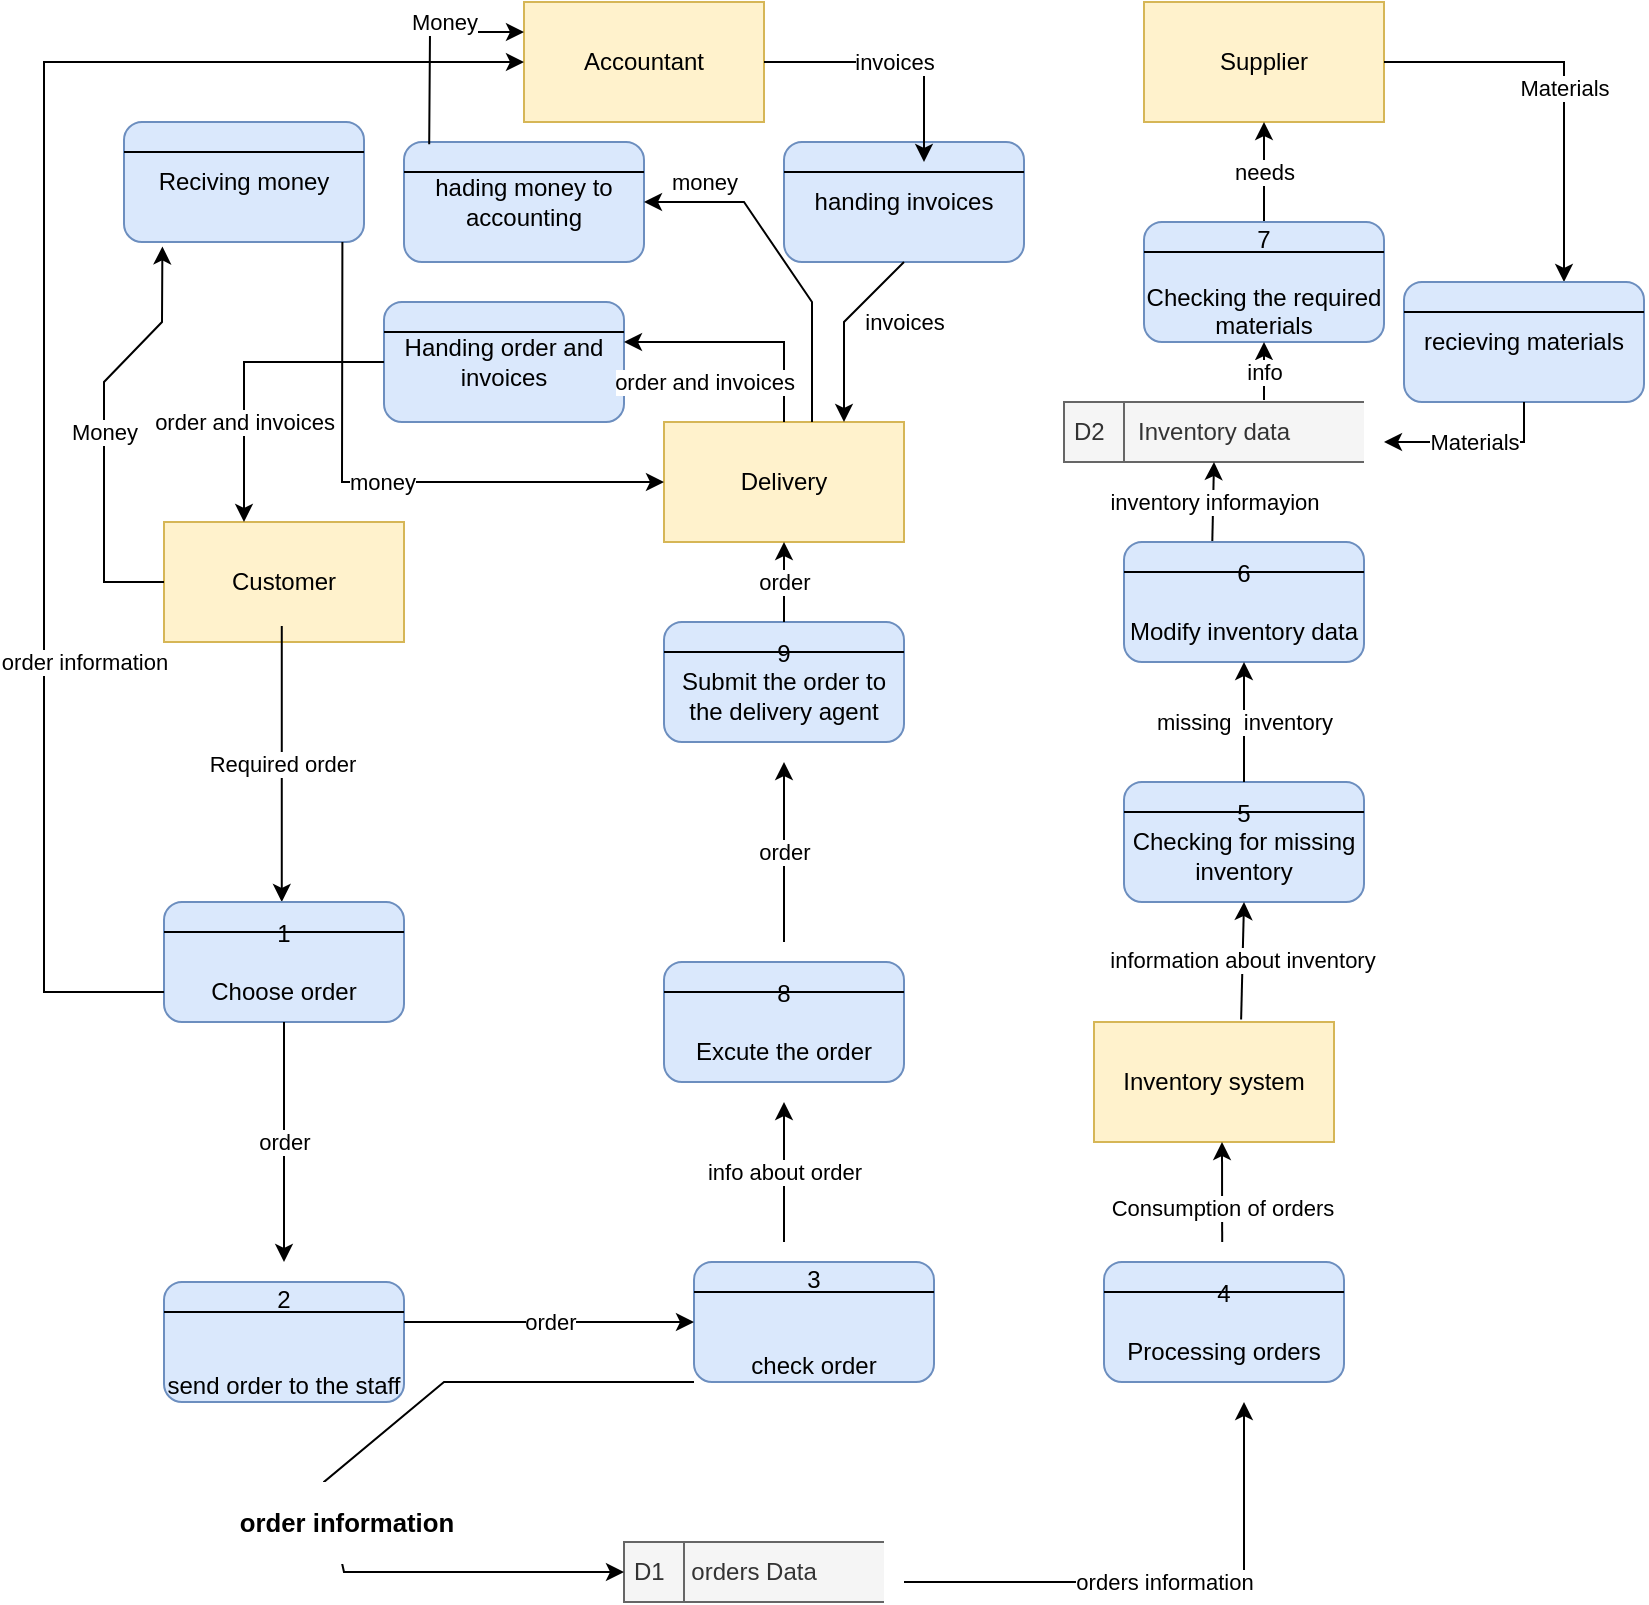 <mxfile version="24.7.17">
  <diagram name="Page-1" id="RF8mcnZq7JSvOOZZPd_F">
    <mxGraphModel dx="1134" dy="741" grid="1" gridSize="10" guides="1" tooltips="1" connect="1" arrows="1" fold="1" page="1" pageScale="1" pageWidth="850" pageHeight="1100" math="0" shadow="0">
      <root>
        <mxCell id="0" />
        <mxCell id="1" parent="0" />
        <mxCell id="FUfTJd3P4cUJcIZCIqc--5" style="edgeStyle=orthogonalEdgeStyle;rounded=0;orthogonalLoop=1;jettySize=auto;html=1;exitX=0.5;exitY=1;exitDx=0;exitDy=0;" parent="1" edge="1">
          <mxGeometry relative="1" as="geometry">
            <mxPoint x="389.0" y="280" as="sourcePoint" />
            <mxPoint x="389.0" y="280" as="targetPoint" />
          </mxGeometry>
        </mxCell>
        <mxCell id="FUfTJd3P4cUJcIZCIqc--6" value="Customer" style="rounded=0;whiteSpace=wrap;html=1;fillColor=#fff2cc;strokeColor=#d6b656;" parent="1" vertex="1">
          <mxGeometry x="100" y="270" width="120" height="60" as="geometry" />
        </mxCell>
        <mxCell id="FUfTJd3P4cUJcIZCIqc--7" value="Supplier" style="rounded=0;whiteSpace=wrap;html=1;fillColor=#fff2cc;strokeColor=#d6b656;" parent="1" vertex="1">
          <mxGeometry x="590" y="10" width="120" height="60" as="geometry" />
        </mxCell>
        <mxCell id="FUfTJd3P4cUJcIZCIqc--8" value="Accountant" style="rounded=0;whiteSpace=wrap;html=1;fillColor=#fff2cc;strokeColor=#d6b656;" parent="1" vertex="1">
          <mxGeometry x="280" y="10" width="120" height="60" as="geometry" />
        </mxCell>
        <mxCell id="FUfTJd3P4cUJcIZCIqc--23" value="Required order" style="endArrow=classic;html=1;rounded=0;" parent="1" edge="1">
          <mxGeometry width="50" height="50" relative="1" as="geometry">
            <mxPoint x="158.89" y="322" as="sourcePoint" />
            <mxPoint x="158.89" y="460" as="targetPoint" />
          </mxGeometry>
        </mxCell>
        <mxCell id="FUfTJd3P4cUJcIZCIqc--24" value="Inventory system" style="rounded=0;whiteSpace=wrap;html=1;fillColor=#fff2cc;strokeColor=#d6b656;" parent="1" vertex="1">
          <mxGeometry x="565" y="520" width="120" height="60" as="geometry" />
        </mxCell>
        <mxCell id="ldIo1M24y2UcofaQpF39-3" value="1&lt;br&gt;&lt;br&gt;Choose order" style="rounded=1;whiteSpace=wrap;html=1;fillColor=#dae8fc;strokeColor=#6c8ebf;" parent="1" vertex="1">
          <mxGeometry x="100" y="460" width="120" height="60" as="geometry" />
        </mxCell>
        <mxCell id="ldIo1M24y2UcofaQpF39-6" value="" style="endArrow=none;html=1;rounded=0;exitX=0;exitY=0.25;exitDx=0;exitDy=0;entryX=1;entryY=0.25;entryDx=0;entryDy=0;" parent="1" source="ldIo1M24y2UcofaQpF39-3" target="ldIo1M24y2UcofaQpF39-3" edge="1">
          <mxGeometry width="50" height="50" relative="1" as="geometry">
            <mxPoint x="390" y="260" as="sourcePoint" />
            <mxPoint x="440" y="210" as="targetPoint" />
          </mxGeometry>
        </mxCell>
        <mxCell id="ldIo1M24y2UcofaQpF39-7" value="order" style="endArrow=classic;html=1;rounded=0;exitX=0.5;exitY=1;exitDx=0;exitDy=0;" parent="1" source="ldIo1M24y2UcofaQpF39-3" edge="1">
          <mxGeometry width="50" height="50" relative="1" as="geometry">
            <mxPoint x="350" y="290" as="sourcePoint" />
            <mxPoint x="160" y="640" as="targetPoint" />
          </mxGeometry>
        </mxCell>
        <mxCell id="ldIo1M24y2UcofaQpF39-8" value="2&lt;br&gt;&lt;br&gt;&lt;br&gt;send order to the staff" style="rounded=1;whiteSpace=wrap;html=1;fillColor=#dae8fc;strokeColor=#6c8ebf;" parent="1" vertex="1">
          <mxGeometry x="100" y="650" width="120" height="60" as="geometry" />
        </mxCell>
        <mxCell id="ldIo1M24y2UcofaQpF39-10" value="" style="endArrow=none;html=1;rounded=0;exitX=0;exitY=0.25;exitDx=0;exitDy=0;entryX=1;entryY=0.25;entryDx=0;entryDy=0;" parent="1" source="ldIo1M24y2UcofaQpF39-8" target="ldIo1M24y2UcofaQpF39-8" edge="1">
          <mxGeometry width="50" height="50" relative="1" as="geometry">
            <mxPoint x="400" y="360" as="sourcePoint" />
            <mxPoint x="450" y="310" as="targetPoint" />
            <Array as="points" />
          </mxGeometry>
        </mxCell>
        <mxCell id="ldIo1M24y2UcofaQpF39-11" value="3&lt;br&gt;&lt;br&gt;&lt;br&gt;check order" style="rounded=1;whiteSpace=wrap;html=1;fillColor=#dae8fc;strokeColor=#6c8ebf;" parent="1" vertex="1">
          <mxGeometry x="365" y="640" width="120" height="60" as="geometry" />
        </mxCell>
        <mxCell id="ldIo1M24y2UcofaQpF39-12" value="" style="endArrow=none;html=1;rounded=0;exitX=0;exitY=0.25;exitDx=0;exitDy=0;entryX=1;entryY=0.25;entryDx=0;entryDy=0;" parent="1" source="ldIo1M24y2UcofaQpF39-11" target="ldIo1M24y2UcofaQpF39-11" edge="1">
          <mxGeometry width="50" height="50" relative="1" as="geometry">
            <mxPoint x="440" y="340" as="sourcePoint" />
            <mxPoint x="490" y="290" as="targetPoint" />
          </mxGeometry>
        </mxCell>
        <mxCell id="ldIo1M24y2UcofaQpF39-13" value="order" style="endArrow=classic;html=1;rounded=0;entryX=0;entryY=0.5;entryDx=0;entryDy=0;" parent="1" target="ldIo1M24y2UcofaQpF39-11" edge="1">
          <mxGeometry width="50" height="50" relative="1" as="geometry">
            <mxPoint x="220" y="670" as="sourcePoint" />
            <mxPoint x="490" y="290" as="targetPoint" />
          </mxGeometry>
        </mxCell>
        <mxCell id="ldIo1M24y2UcofaQpF39-14" value="D1&amp;nbsp; &amp;nbsp; orders Data" style="html=1;dashed=0;whiteSpace=wrap;shape=mxgraph.dfd.dataStoreID;align=left;spacingLeft=3;points=[[0,0],[0.5,0],[1,0],[0,0.5],[1,0.5],[0,1],[0.5,1],[1,1]];fillColor=#f5f5f5;fontColor=#333333;strokeColor=#666666;" parent="1" vertex="1">
          <mxGeometry x="330" y="780" width="130" height="30" as="geometry" />
        </mxCell>
        <mxCell id="ldIo1M24y2UcofaQpF39-15" value="&lt;h3&gt;order information&lt;/h3&gt;" style="endArrow=classic;html=1;rounded=0;exitX=0;exitY=1;exitDx=0;exitDy=0;entryX=0;entryY=0.5;entryDx=0;entryDy=0;" parent="1" source="ldIo1M24y2UcofaQpF39-11" target="ldIo1M24y2UcofaQpF39-14" edge="1">
          <mxGeometry x="0.289" y="25" width="50" height="50" relative="1" as="geometry">
            <mxPoint x="440" y="400" as="sourcePoint" />
            <mxPoint x="380" y="470" as="targetPoint" />
            <Array as="points">
              <mxPoint x="240" y="700" />
              <mxPoint x="180" y="750" />
              <mxPoint x="190" y="795" />
            </Array>
            <mxPoint x="-1" as="offset" />
          </mxGeometry>
        </mxCell>
        <mxCell id="ldIo1M24y2UcofaQpF39-22" value="orders information" style="endArrow=classic;html=1;rounded=0;" parent="1" edge="1">
          <mxGeometry width="50" height="50" relative="1" as="geometry">
            <mxPoint x="470" y="800" as="sourcePoint" />
            <mxPoint x="640" y="710" as="targetPoint" />
            <Array as="points">
              <mxPoint x="640" y="800" />
            </Array>
          </mxGeometry>
        </mxCell>
        <mxCell id="ldIo1M24y2UcofaQpF39-23" value="D2&amp;nbsp; &amp;nbsp; &amp;nbsp;Inventory data" style="html=1;dashed=0;whiteSpace=wrap;shape=mxgraph.dfd.dataStoreID;align=left;spacingLeft=3;points=[[0,0],[0.5,0],[1,0],[0,0.5],[1,0.5],[0,1],[0.5,1],[1,1]];fillColor=#f5f5f5;fontColor=#333333;strokeColor=#666666;" parent="1" vertex="1">
          <mxGeometry x="550" y="210" width="150" height="30" as="geometry" />
        </mxCell>
        <mxCell id="ldIo1M24y2UcofaQpF39-27" value="Consumption of orders" style="endArrow=classic;html=1;rounded=0;" parent="1" edge="1">
          <mxGeometry x="-0.286" width="50" height="50" relative="1" as="geometry">
            <mxPoint x="629.09" y="630" as="sourcePoint" />
            <mxPoint x="629" y="580" as="targetPoint" />
            <mxPoint y="1" as="offset" />
          </mxGeometry>
        </mxCell>
        <mxCell id="ldIo1M24y2UcofaQpF39-28" value="5&lt;div&gt;Checking for missing inventory&lt;br&gt;&lt;/div&gt;" style="rounded=1;whiteSpace=wrap;html=1;fillColor=#dae8fc;strokeColor=#6c8ebf;" parent="1" vertex="1">
          <mxGeometry x="580" y="400" width="120" height="60" as="geometry" />
        </mxCell>
        <mxCell id="ldIo1M24y2UcofaQpF39-29" value="" style="endArrow=none;html=1;rounded=0;entryX=1;entryY=0.25;entryDx=0;entryDy=0;exitX=0;exitY=0.25;exitDx=0;exitDy=0;" parent="1" source="ldIo1M24y2UcofaQpF39-28" target="ldIo1M24y2UcofaQpF39-28" edge="1">
          <mxGeometry width="50" height="50" relative="1" as="geometry">
            <mxPoint x="500" y="230" as="sourcePoint" />
            <mxPoint x="550" y="180" as="targetPoint" />
          </mxGeometry>
        </mxCell>
        <mxCell id="ldIo1M24y2UcofaQpF39-30" value="inventory informayion" style="endArrow=classic;html=1;rounded=0;exitX=0.368;exitY=-0.005;exitDx=0;exitDy=0;exitPerimeter=0;entryX=0.5;entryY=1;entryDx=0;entryDy=0;" parent="1" source="_h_QMxrKm3p6EvbgkX6D-3" target="ldIo1M24y2UcofaQpF39-23" edge="1">
          <mxGeometry width="50" height="50" relative="1" as="geometry">
            <mxPoint x="500" y="390" as="sourcePoint" />
            <mxPoint x="430" y="190" as="targetPoint" />
          </mxGeometry>
        </mxCell>
        <mxCell id="ldIo1M24y2UcofaQpF39-32" value="needs" style="endArrow=classic;html=1;rounded=0;entryX=0.5;entryY=1;entryDx=0;entryDy=0;" parent="1" target="FUfTJd3P4cUJcIZCIqc--7" edge="1">
          <mxGeometry width="50" height="50" relative="1" as="geometry">
            <mxPoint x="650" y="120" as="sourcePoint" />
            <mxPoint x="610" y="200" as="targetPoint" />
          </mxGeometry>
        </mxCell>
        <mxCell id="ldIo1M24y2UcofaQpF39-37" value="8&lt;br&gt;&lt;br&gt;Excute the order" style="rounded=1;whiteSpace=wrap;html=1;fillColor=#dae8fc;strokeColor=#6c8ebf;" parent="1" vertex="1">
          <mxGeometry x="350" y="490" width="120" height="60" as="geometry" />
        </mxCell>
        <mxCell id="ldIo1M24y2UcofaQpF39-38" value="" style="endArrow=none;html=1;rounded=0;exitX=0;exitY=0.25;exitDx=0;exitDy=0;entryX=1;entryY=0.25;entryDx=0;entryDy=0;" parent="1" source="ldIo1M24y2UcofaQpF39-37" target="ldIo1M24y2UcofaQpF39-37" edge="1">
          <mxGeometry width="50" height="50" relative="1" as="geometry">
            <mxPoint x="350" y="480" as="sourcePoint" />
            <mxPoint x="400" y="430" as="targetPoint" />
          </mxGeometry>
        </mxCell>
        <mxCell id="ldIo1M24y2UcofaQpF39-39" value="info about order" style="endArrow=classic;html=1;rounded=0;" parent="1" edge="1">
          <mxGeometry width="50" height="50" relative="1" as="geometry">
            <mxPoint x="410" y="630" as="sourcePoint" />
            <mxPoint x="410" y="560" as="targetPoint" />
          </mxGeometry>
        </mxCell>
        <mxCell id="ldIo1M24y2UcofaQpF39-18" value="4&lt;div&gt;&lt;br&gt;&lt;/div&gt;&lt;div&gt;Processing orders&lt;br&gt;&lt;/div&gt;" style="rounded=1;whiteSpace=wrap;html=1;fillColor=#dae8fc;strokeColor=#6c8ebf;" parent="1" vertex="1">
          <mxGeometry x="570" y="640" width="120" height="60" as="geometry" />
        </mxCell>
        <mxCell id="ldIo1M24y2UcofaQpF39-43" value="" style="endArrow=none;html=1;rounded=0;entryX=1;entryY=0.25;entryDx=0;entryDy=0;exitX=0;exitY=0.25;exitDx=0;exitDy=0;" parent="1" source="ldIo1M24y2UcofaQpF39-18" target="ldIo1M24y2UcofaQpF39-18" edge="1">
          <mxGeometry width="50" height="50" relative="1" as="geometry">
            <mxPoint x="570" y="670" as="sourcePoint" />
            <mxPoint x="400" y="780" as="targetPoint" />
          </mxGeometry>
        </mxCell>
        <mxCell id="ldIo1M24y2UcofaQpF39-44" value="information about inventory" style="endArrow=classic;html=1;rounded=0;exitX=0.613;exitY=-0.02;exitDx=0;exitDy=0;exitPerimeter=0;" parent="1" source="FUfTJd3P4cUJcIZCIqc--24" edge="1">
          <mxGeometry width="50" height="50" relative="1" as="geometry">
            <mxPoint x="640" y="470" as="sourcePoint" />
            <mxPoint x="640" y="460" as="targetPoint" />
          </mxGeometry>
        </mxCell>
        <mxCell id="ldIo1M24y2UcofaQpF39-47" value="Materials" style="endArrow=classic;html=1;rounded=0;exitX=1;exitY=0.5;exitDx=0;exitDy=0;" parent="1" source="FUfTJd3P4cUJcIZCIqc--7" edge="1">
          <mxGeometry x="0.023" width="50" height="50" relative="1" as="geometry">
            <mxPoint x="760" y="100" as="sourcePoint" />
            <mxPoint x="800" y="150" as="targetPoint" />
            <Array as="points">
              <mxPoint x="800" y="40" />
            </Array>
            <mxPoint as="offset" />
          </mxGeometry>
        </mxCell>
        <mxCell id="ldIo1M24y2UcofaQpF39-48" value="order information" style="endArrow=classic;html=1;rounded=0;entryX=0;entryY=0.5;entryDx=0;entryDy=0;exitX=0;exitY=0.75;exitDx=0;exitDy=0;" parent="1" target="FUfTJd3P4cUJcIZCIqc--8" edge="1" source="ldIo1M24y2UcofaQpF39-3">
          <mxGeometry x="-0.412" y="-20" width="50" height="50" relative="1" as="geometry">
            <mxPoint x="100" y="800" as="sourcePoint" />
            <mxPoint x="280" y="120" as="targetPoint" />
            <Array as="points">
              <mxPoint x="40" y="505" />
              <mxPoint x="40" y="490" />
              <mxPoint x="40" y="40" />
            </Array>
            <mxPoint as="offset" />
          </mxGeometry>
        </mxCell>
        <mxCell id="_h_QMxrKm3p6EvbgkX6D-3" value="6&lt;br&gt;&lt;br&gt;Modify inventory data" style="rounded=1;whiteSpace=wrap;html=1;fillColor=#dae8fc;strokeColor=#6c8ebf;" parent="1" vertex="1">
          <mxGeometry x="580" y="280" width="120" height="60" as="geometry" />
        </mxCell>
        <mxCell id="_h_QMxrKm3p6EvbgkX6D-4" value="" style="endArrow=none;html=1;rounded=0;entryX=1;entryY=0.25;entryDx=0;entryDy=0;exitX=0;exitY=0.25;exitDx=0;exitDy=0;" parent="1" source="_h_QMxrKm3p6EvbgkX6D-3" target="_h_QMxrKm3p6EvbgkX6D-3" edge="1">
          <mxGeometry width="50" height="50" relative="1" as="geometry">
            <mxPoint x="430" y="450" as="sourcePoint" />
            <mxPoint x="480" y="400" as="targetPoint" />
          </mxGeometry>
        </mxCell>
        <mxCell id="_h_QMxrKm3p6EvbgkX6D-5" value="missing&amp;nbsp; inventory" style="endArrow=classic;html=1;rounded=0;exitX=0.5;exitY=0;exitDx=0;exitDy=0;" parent="1" source="ldIo1M24y2UcofaQpF39-28" edge="1">
          <mxGeometry width="50" height="50" relative="1" as="geometry">
            <mxPoint x="650" y="480" as="sourcePoint" />
            <mxPoint x="640" y="340" as="targetPoint" />
          </mxGeometry>
        </mxCell>
        <mxCell id="_h_QMxrKm3p6EvbgkX6D-9" value="7&lt;br&gt;&lt;br&gt;Checking the required materials" style="rounded=1;whiteSpace=wrap;html=1;fillColor=#dae8fc;strokeColor=#6c8ebf;" parent="1" vertex="1">
          <mxGeometry x="590" y="120" width="120" height="60" as="geometry" />
        </mxCell>
        <mxCell id="_h_QMxrKm3p6EvbgkX6D-10" value="info" style="endArrow=classic;html=1;rounded=0;entryX=0.5;entryY=1;entryDx=0;entryDy=0;" parent="1" target="_h_QMxrKm3p6EvbgkX6D-9" edge="1">
          <mxGeometry width="50" height="50" relative="1" as="geometry">
            <mxPoint x="650" y="209" as="sourcePoint" />
            <mxPoint x="540" y="350" as="targetPoint" />
          </mxGeometry>
        </mxCell>
        <mxCell id="_h_QMxrKm3p6EvbgkX6D-11" value="" style="endArrow=none;html=1;rounded=0;entryX=1;entryY=0.25;entryDx=0;entryDy=0;exitX=0;exitY=0.25;exitDx=0;exitDy=0;" parent="1" source="_h_QMxrKm3p6EvbgkX6D-9" target="_h_QMxrKm3p6EvbgkX6D-9" edge="1">
          <mxGeometry width="50" height="50" relative="1" as="geometry">
            <mxPoint x="490" y="400" as="sourcePoint" />
            <mxPoint x="540" y="350" as="targetPoint" />
          </mxGeometry>
        </mxCell>
        <mxCell id="_h_QMxrKm3p6EvbgkX6D-14" value="order" style="endArrow=classic;html=1;rounded=0;" parent="1" edge="1">
          <mxGeometry width="50" height="50" relative="1" as="geometry">
            <mxPoint x="410" y="480" as="sourcePoint" />
            <mxPoint x="410" y="390" as="targetPoint" />
          </mxGeometry>
        </mxCell>
        <mxCell id="_h_QMxrKm3p6EvbgkX6D-15" value="9&lt;br&gt;Submit the order to the delivery agent" style="rounded=1;whiteSpace=wrap;html=1;fillColor=#dae8fc;strokeColor=#6c8ebf;" parent="1" vertex="1">
          <mxGeometry x="350" y="320" width="120" height="60" as="geometry" />
        </mxCell>
        <mxCell id="_h_QMxrKm3p6EvbgkX6D-16" value="" style="endArrow=none;html=1;rounded=0;exitX=0;exitY=0.25;exitDx=0;exitDy=0;entryX=1;entryY=0.25;entryDx=0;entryDy=0;" parent="1" source="_h_QMxrKm3p6EvbgkX6D-15" target="_h_QMxrKm3p6EvbgkX6D-15" edge="1">
          <mxGeometry width="50" height="50" relative="1" as="geometry">
            <mxPoint x="380" y="400" as="sourcePoint" />
            <mxPoint x="430" y="350" as="targetPoint" />
          </mxGeometry>
        </mxCell>
        <mxCell id="_h_QMxrKm3p6EvbgkX6D-17" value="Delivery" style="rounded=0;whiteSpace=wrap;html=1;fillColor=#fff2cc;strokeColor=#d6b656;" parent="1" vertex="1">
          <mxGeometry x="350" y="220" width="120" height="60" as="geometry" />
        </mxCell>
        <mxCell id="_h_QMxrKm3p6EvbgkX6D-18" value="order" style="endArrow=classic;html=1;rounded=0;entryX=0.5;entryY=1;entryDx=0;entryDy=0;exitX=0.5;exitY=0;exitDx=0;exitDy=0;" parent="1" source="_h_QMxrKm3p6EvbgkX6D-15" target="_h_QMxrKm3p6EvbgkX6D-17" edge="1">
          <mxGeometry width="50" height="50" relative="1" as="geometry">
            <mxPoint x="380" y="370" as="sourcePoint" />
            <mxPoint x="430" y="320" as="targetPoint" />
          </mxGeometry>
        </mxCell>
        <mxCell id="gyvbCT0JUO8c0yDqxka3-1" value="Handing order and invoices" style="rounded=1;whiteSpace=wrap;html=1;fillColor=#dae8fc;strokeColor=#6c8ebf;" parent="1" vertex="1">
          <mxGeometry x="210" y="160" width="120" height="60" as="geometry" />
        </mxCell>
        <mxCell id="gyvbCT0JUO8c0yDqxka3-2" value="" style="endArrow=none;html=1;rounded=0;exitX=0;exitY=0.25;exitDx=0;exitDy=0;entryX=1;entryY=0.25;entryDx=0;entryDy=0;" parent="1" source="gyvbCT0JUO8c0yDqxka3-1" target="gyvbCT0JUO8c0yDqxka3-1" edge="1">
          <mxGeometry width="50" height="50" relative="1" as="geometry">
            <mxPoint x="460" y="380" as="sourcePoint" />
            <mxPoint x="510" y="330" as="targetPoint" />
          </mxGeometry>
        </mxCell>
        <mxCell id="gyvbCT0JUO8c0yDqxka3-3" value="order and invoices" style="endArrow=classic;html=1;rounded=0;exitX=0.5;exitY=0;exitDx=0;exitDy=0;" parent="1" source="_h_QMxrKm3p6EvbgkX6D-17" edge="1">
          <mxGeometry x="0.333" y="20" width="50" height="50" relative="1" as="geometry">
            <mxPoint x="460" y="380" as="sourcePoint" />
            <mxPoint x="330" y="180" as="targetPoint" />
            <Array as="points">
              <mxPoint x="410" y="180" />
            </Array>
            <mxPoint as="offset" />
          </mxGeometry>
        </mxCell>
        <mxCell id="gyvbCT0JUO8c0yDqxka3-4" value="order and invoices" style="endArrow=classic;html=1;rounded=0;exitX=0;exitY=0.5;exitDx=0;exitDy=0;" parent="1" source="gyvbCT0JUO8c0yDqxka3-1" edge="1">
          <mxGeometry x="0.333" width="50" height="50" relative="1" as="geometry">
            <mxPoint x="460" y="380" as="sourcePoint" />
            <mxPoint x="140" y="270" as="targetPoint" />
            <Array as="points">
              <mxPoint x="140" y="190" />
            </Array>
            <mxPoint as="offset" />
          </mxGeometry>
        </mxCell>
        <mxCell id="gyvbCT0JUO8c0yDqxka3-5" value="handing invoices" style="rounded=1;whiteSpace=wrap;html=1;fillColor=#dae8fc;strokeColor=#6c8ebf;" parent="1" vertex="1">
          <mxGeometry x="410" y="80" width="120" height="60" as="geometry" />
        </mxCell>
        <mxCell id="gyvbCT0JUO8c0yDqxka3-6" value="" style="endArrow=none;html=1;rounded=0;exitX=0;exitY=0.25;exitDx=0;exitDy=0;entryX=1;entryY=0.25;entryDx=0;entryDy=0;" parent="1" source="gyvbCT0JUO8c0yDqxka3-5" target="gyvbCT0JUO8c0yDqxka3-5" edge="1">
          <mxGeometry width="50" height="50" relative="1" as="geometry">
            <mxPoint x="480" y="380" as="sourcePoint" />
            <mxPoint x="530" y="330" as="targetPoint" />
          </mxGeometry>
        </mxCell>
        <mxCell id="gyvbCT0JUO8c0yDqxka3-7" value="invoices" style="endArrow=classic;html=1;rounded=0;exitX=1;exitY=0.5;exitDx=0;exitDy=0;" parent="1" source="FUfTJd3P4cUJcIZCIqc--8" edge="1">
          <mxGeometry width="50" height="50" relative="1" as="geometry">
            <mxPoint x="480" y="400" as="sourcePoint" />
            <mxPoint x="480" y="90" as="targetPoint" />
            <Array as="points">
              <mxPoint x="480" y="40" />
            </Array>
          </mxGeometry>
        </mxCell>
        <mxCell id="gyvbCT0JUO8c0yDqxka3-8" value="invoices" style="endArrow=classic;html=1;rounded=0;exitX=0.5;exitY=1;exitDx=0;exitDy=0;entryX=0.75;entryY=0;entryDx=0;entryDy=0;" parent="1" source="gyvbCT0JUO8c0yDqxka3-5" target="_h_QMxrKm3p6EvbgkX6D-17" edge="1">
          <mxGeometry x="-0.541" y="21" width="50" height="50" relative="1" as="geometry">
            <mxPoint x="480" y="400" as="sourcePoint" />
            <mxPoint x="530" y="350" as="targetPoint" />
            <Array as="points">
              <mxPoint x="440" y="170" />
            </Array>
            <mxPoint as="offset" />
          </mxGeometry>
        </mxCell>
        <mxCell id="gyvbCT0JUO8c0yDqxka3-9" value="Reciving money" style="rounded=1;whiteSpace=wrap;html=1;fillColor=#dae8fc;strokeColor=#6c8ebf;" parent="1" vertex="1">
          <mxGeometry x="80" y="70" width="120" height="60" as="geometry" />
        </mxCell>
        <mxCell id="gyvbCT0JUO8c0yDqxka3-10" value="" style="endArrow=none;html=1;rounded=0;exitX=0;exitY=0.25;exitDx=0;exitDy=0;entryX=1;entryY=0.25;entryDx=0;entryDy=0;" parent="1" source="gyvbCT0JUO8c0yDqxka3-9" target="gyvbCT0JUO8c0yDqxka3-9" edge="1">
          <mxGeometry width="50" height="50" relative="1" as="geometry">
            <mxPoint x="480" y="410" as="sourcePoint" />
            <mxPoint x="530" y="360" as="targetPoint" />
          </mxGeometry>
        </mxCell>
        <mxCell id="gyvbCT0JUO8c0yDqxka3-12" value="Money" style="endArrow=classic;html=1;rounded=0;exitX=0;exitY=0.5;exitDx=0;exitDy=0;entryX=0.16;entryY=1.037;entryDx=0;entryDy=0;entryPerimeter=0;" parent="1" source="FUfTJd3P4cUJcIZCIqc--6" target="gyvbCT0JUO8c0yDqxka3-9" edge="1">
          <mxGeometry width="50" height="50" relative="1" as="geometry">
            <mxPoint x="480" y="410" as="sourcePoint" />
            <mxPoint x="530" y="360" as="targetPoint" />
            <Array as="points">
              <mxPoint x="70" y="300" />
              <mxPoint x="70" y="200" />
              <mxPoint x="99" y="170" />
            </Array>
          </mxGeometry>
        </mxCell>
        <mxCell id="gyvbCT0JUO8c0yDqxka3-13" value="money" style="endArrow=classic;html=1;rounded=0;entryX=0;entryY=0.5;entryDx=0;entryDy=0;exitX=0.91;exitY=1;exitDx=0;exitDy=0;exitPerimeter=0;" parent="1" source="gyvbCT0JUO8c0yDqxka3-9" target="_h_QMxrKm3p6EvbgkX6D-17" edge="1">
          <mxGeometry width="50" height="50" relative="1" as="geometry">
            <mxPoint x="200" y="80" as="sourcePoint" />
            <mxPoint x="530" y="360" as="targetPoint" />
            <Array as="points">
              <mxPoint x="189" y="250" />
            </Array>
          </mxGeometry>
        </mxCell>
        <mxCell id="gyvbCT0JUO8c0yDqxka3-14" value="hading money to accounting" style="rounded=1;whiteSpace=wrap;html=1;fillColor=#dae8fc;strokeColor=#6c8ebf;" parent="1" vertex="1">
          <mxGeometry x="220" y="80" width="120" height="60" as="geometry" />
        </mxCell>
        <mxCell id="gyvbCT0JUO8c0yDqxka3-15" value="" style="endArrow=none;html=1;rounded=0;exitX=0;exitY=0.25;exitDx=0;exitDy=0;entryX=1;entryY=0.25;entryDx=0;entryDy=0;" parent="1" source="gyvbCT0JUO8c0yDqxka3-14" target="gyvbCT0JUO8c0yDqxka3-14" edge="1">
          <mxGeometry width="50" height="50" relative="1" as="geometry">
            <mxPoint x="480" y="430" as="sourcePoint" />
            <mxPoint x="530" y="380" as="targetPoint" />
          </mxGeometry>
        </mxCell>
        <mxCell id="gyvbCT0JUO8c0yDqxka3-16" value="money" style="endArrow=classic;html=1;rounded=0;entryX=1;entryY=0.5;entryDx=0;entryDy=0;" parent="1" target="gyvbCT0JUO8c0yDqxka3-14" edge="1">
          <mxGeometry x="0.659" y="-10" width="50" height="50" relative="1" as="geometry">
            <mxPoint x="424" y="220" as="sourcePoint" />
            <mxPoint x="530" y="380" as="targetPoint" />
            <Array as="points">
              <mxPoint x="424" y="160" />
              <mxPoint x="390" y="110" />
            </Array>
            <mxPoint x="1" as="offset" />
          </mxGeometry>
        </mxCell>
        <mxCell id="gyvbCT0JUO8c0yDqxka3-17" value="Money" style="endArrow=classic;html=1;rounded=0;exitX=0.105;exitY=0.019;exitDx=0;exitDy=0;entryX=0;entryY=0.25;entryDx=0;entryDy=0;exitPerimeter=0;" parent="1" source="gyvbCT0JUO8c0yDqxka3-14" target="FUfTJd3P4cUJcIZCIqc--8" edge="1">
          <mxGeometry x="0.224" y="5" width="50" height="50" relative="1" as="geometry">
            <mxPoint x="480" y="430" as="sourcePoint" />
            <mxPoint x="530" y="380" as="targetPoint" />
            <Array as="points">
              <mxPoint x="233" y="25" />
            </Array>
            <mxPoint as="offset" />
          </mxGeometry>
        </mxCell>
        <mxCell id="KQ1IDlLt9YbdQGe_aNdS-1" value="recieving materials" style="rounded=1;whiteSpace=wrap;html=1;fillColor=#dae8fc;strokeColor=#6c8ebf;" parent="1" vertex="1">
          <mxGeometry x="720" y="150" width="120" height="60" as="geometry" />
        </mxCell>
        <mxCell id="KQ1IDlLt9YbdQGe_aNdS-2" value="" style="endArrow=none;html=1;rounded=0;entryX=1;entryY=0.25;entryDx=0;entryDy=0;exitX=0;exitY=0.25;exitDx=0;exitDy=0;" parent="1" source="KQ1IDlLt9YbdQGe_aNdS-1" target="KQ1IDlLt9YbdQGe_aNdS-1" edge="1">
          <mxGeometry width="50" height="50" relative="1" as="geometry">
            <mxPoint x="430" y="330" as="sourcePoint" />
            <mxPoint x="480" y="280" as="targetPoint" />
          </mxGeometry>
        </mxCell>
        <mxCell id="KQ1IDlLt9YbdQGe_aNdS-3" value="Materials" style="endArrow=classic;html=1;rounded=0;exitX=0.5;exitY=1;exitDx=0;exitDy=0;" parent="1" source="KQ1IDlLt9YbdQGe_aNdS-1" edge="1">
          <mxGeometry width="50" height="50" relative="1" as="geometry">
            <mxPoint x="430" y="330" as="sourcePoint" />
            <mxPoint x="710" y="230" as="targetPoint" />
            <Array as="points">
              <mxPoint x="780" y="230" />
            </Array>
          </mxGeometry>
        </mxCell>
      </root>
    </mxGraphModel>
  </diagram>
</mxfile>
